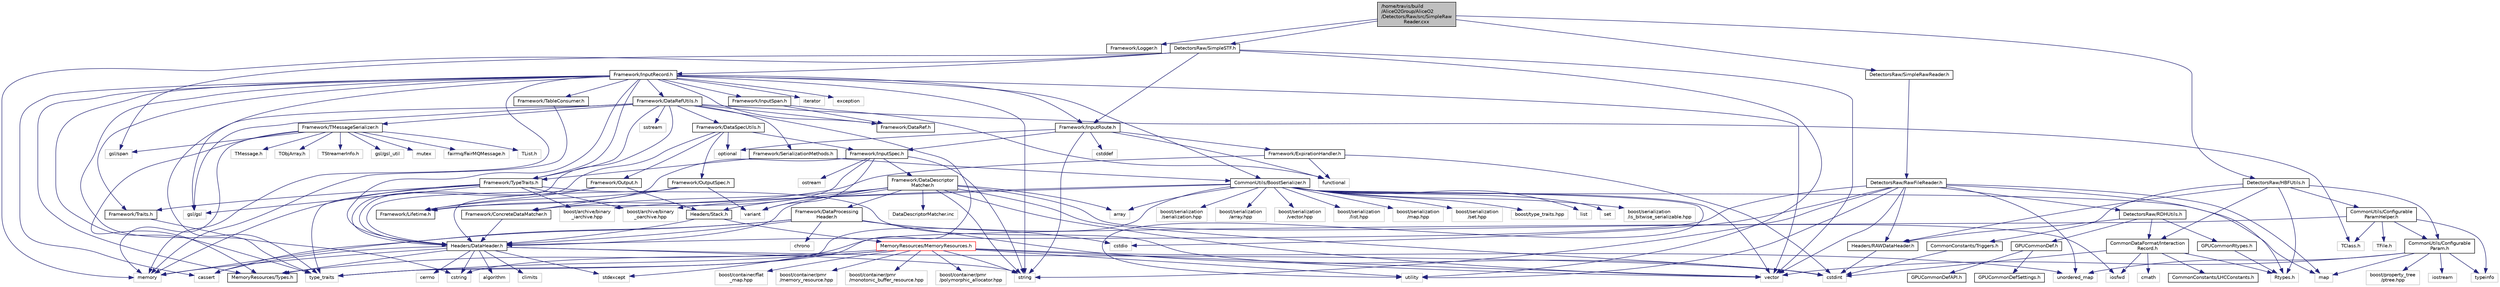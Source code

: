 digraph "/home/travis/build/AliceO2Group/AliceO2/Detectors/Raw/src/SimpleRawReader.cxx"
{
 // INTERACTIVE_SVG=YES
  bgcolor="transparent";
  edge [fontname="Helvetica",fontsize="10",labelfontname="Helvetica",labelfontsize="10"];
  node [fontname="Helvetica",fontsize="10",shape=record];
  Node0 [label="/home/travis/build\l/AliceO2Group/AliceO2\l/Detectors/Raw/src/SimpleRaw\lReader.cxx",height=0.2,width=0.4,color="black", fillcolor="grey75", style="filled", fontcolor="black"];
  Node0 -> Node1 [color="midnightblue",fontsize="10",style="solid",fontname="Helvetica"];
  Node1 [label="Framework/Logger.h",height=0.2,width=0.4,color="black",URL="$dd/da4/Logger_8h.html"];
  Node0 -> Node2 [color="midnightblue",fontsize="10",style="solid",fontname="Helvetica"];
  Node2 [label="DetectorsRaw/SimpleRawReader.h",height=0.2,width=0.4,color="black",URL="$d6/dad/SimpleRawReader_8h.html",tooltip="Definition of the simple reader for non-DPL tests. "];
  Node2 -> Node3 [color="midnightblue",fontsize="10",style="solid",fontname="Helvetica"];
  Node3 [label="DetectorsRaw/RawFileReader.h",height=0.2,width=0.4,color="black",URL="$de/da2/Raw_2include_2DetectorsRaw_2RawFileReader_8h.html"];
  Node3 -> Node4 [color="midnightblue",fontsize="10",style="solid",fontname="Helvetica"];
  Node4 [label="cstdio",height=0.2,width=0.4,color="grey75"];
  Node3 -> Node5 [color="midnightblue",fontsize="10",style="solid",fontname="Helvetica"];
  Node5 [label="unordered_map",height=0.2,width=0.4,color="grey75"];
  Node3 -> Node6 [color="midnightblue",fontsize="10",style="solid",fontname="Helvetica"];
  Node6 [label="map",height=0.2,width=0.4,color="grey75"];
  Node3 -> Node7 [color="midnightblue",fontsize="10",style="solid",fontname="Helvetica"];
  Node7 [label="vector",height=0.2,width=0.4,color="grey75"];
  Node3 -> Node8 [color="midnightblue",fontsize="10",style="solid",fontname="Helvetica"];
  Node8 [label="string",height=0.2,width=0.4,color="grey75"];
  Node3 -> Node9 [color="midnightblue",fontsize="10",style="solid",fontname="Helvetica"];
  Node9 [label="utility",height=0.2,width=0.4,color="grey75"];
  Node3 -> Node10 [color="midnightblue",fontsize="10",style="solid",fontname="Helvetica"];
  Node10 [label="Rtypes.h",height=0.2,width=0.4,color="grey75"];
  Node3 -> Node11 [color="midnightblue",fontsize="10",style="solid",fontname="Helvetica"];
  Node11 [label="Headers/RAWDataHeader.h",height=0.2,width=0.4,color="black",URL="$d4/d78/DataFormats_2Headers_2include_2Headers_2RAWDataHeader_8h.html"];
  Node11 -> Node12 [color="midnightblue",fontsize="10",style="solid",fontname="Helvetica"];
  Node12 [label="cstdint",height=0.2,width=0.4,color="grey75"];
  Node3 -> Node13 [color="midnightblue",fontsize="10",style="solid",fontname="Helvetica"];
  Node13 [label="Headers/DataHeader.h",height=0.2,width=0.4,color="black",URL="$dc/dcd/DataHeader_8h.html"];
  Node13 -> Node12 [color="midnightblue",fontsize="10",style="solid",fontname="Helvetica"];
  Node13 -> Node14 [color="midnightblue",fontsize="10",style="solid",fontname="Helvetica"];
  Node14 [label="memory",height=0.2,width=0.4,color="grey75"];
  Node13 -> Node15 [color="midnightblue",fontsize="10",style="solid",fontname="Helvetica"];
  Node15 [label="cassert",height=0.2,width=0.4,color="grey75"];
  Node13 -> Node16 [color="midnightblue",fontsize="10",style="solid",fontname="Helvetica"];
  Node16 [label="cstring",height=0.2,width=0.4,color="grey75"];
  Node13 -> Node17 [color="midnightblue",fontsize="10",style="solid",fontname="Helvetica"];
  Node17 [label="algorithm",height=0.2,width=0.4,color="grey75"];
  Node13 -> Node18 [color="midnightblue",fontsize="10",style="solid",fontname="Helvetica"];
  Node18 [label="stdexcept",height=0.2,width=0.4,color="grey75"];
  Node13 -> Node8 [color="midnightblue",fontsize="10",style="solid",fontname="Helvetica"];
  Node13 -> Node19 [color="midnightblue",fontsize="10",style="solid",fontname="Helvetica"];
  Node19 [label="climits",height=0.2,width=0.4,color="grey75"];
  Node13 -> Node20 [color="midnightblue",fontsize="10",style="solid",fontname="Helvetica"];
  Node20 [label="MemoryResources/Types.h",height=0.2,width=0.4,color="black",URL="$d7/df8/Types_8h.html"];
  Node13 -> Node21 [color="midnightblue",fontsize="10",style="solid",fontname="Helvetica"];
  Node21 [label="cerrno",height=0.2,width=0.4,color="grey75"];
  Node3 -> Node22 [color="midnightblue",fontsize="10",style="solid",fontname="Helvetica"];
  Node22 [label="DetectorsRaw/RDHUtils.h",height=0.2,width=0.4,color="black",URL="$d6/dec/Raw_2include_2DetectorsRaw_2RDHUtils_8h.html"];
  Node22 -> Node23 [color="midnightblue",fontsize="10",style="solid",fontname="Helvetica"];
  Node23 [label="GPUCommonDef.h",height=0.2,width=0.4,color="black",URL="$df/d21/GPUCommonDef_8h.html"];
  Node23 -> Node24 [color="midnightblue",fontsize="10",style="solid",fontname="Helvetica"];
  Node24 [label="GPUCommonDefSettings.h",height=0.2,width=0.4,color="black",URL="$d5/d93/GPUCommonDefSettings_8h.html"];
  Node23 -> Node25 [color="midnightblue",fontsize="10",style="solid",fontname="Helvetica"];
  Node25 [label="GPUCommonDefAPI.h",height=0.2,width=0.4,color="black",URL="$da/d5a/GPUCommonDefAPI_8h.html"];
  Node22 -> Node26 [color="midnightblue",fontsize="10",style="solid",fontname="Helvetica"];
  Node26 [label="GPUCommonRtypes.h",height=0.2,width=0.4,color="black",URL="$d2/d45/GPUCommonRtypes_8h.html"];
  Node26 -> Node10 [color="midnightblue",fontsize="10",style="solid",fontname="Helvetica"];
  Node22 -> Node27 [color="midnightblue",fontsize="10",style="solid",fontname="Helvetica"];
  Node27 [label="CommonDataFormat/Interaction\lRecord.h",height=0.2,width=0.4,color="black",URL="$d9/d80/InteractionRecord_8h.html"];
  Node27 -> Node10 [color="midnightblue",fontsize="10",style="solid",fontname="Helvetica"];
  Node27 -> Node28 [color="midnightblue",fontsize="10",style="solid",fontname="Helvetica"];
  Node28 [label="iosfwd",height=0.2,width=0.4,color="grey75"];
  Node27 -> Node29 [color="midnightblue",fontsize="10",style="solid",fontname="Helvetica"];
  Node29 [label="cmath",height=0.2,width=0.4,color="grey75"];
  Node27 -> Node12 [color="midnightblue",fontsize="10",style="solid",fontname="Helvetica"];
  Node27 -> Node30 [color="midnightblue",fontsize="10",style="solid",fontname="Helvetica"];
  Node30 [label="CommonConstants/LHCConstants.h",height=0.2,width=0.4,color="black",URL="$d4/dc6/LHCConstants_8h.html",tooltip="Header to collect LHC related constants. "];
  Node22 -> Node11 [color="midnightblue",fontsize="10",style="solid",fontname="Helvetica"];
  Node0 -> Node31 [color="midnightblue",fontsize="10",style="solid",fontname="Helvetica"];
  Node31 [label="DetectorsRaw/SimpleSTF.h",height=0.2,width=0.4,color="black",URL="$d6/d28/SimpleSTF_8h.html",tooltip="Mocked STF with InputRecord for standalone tests (improved version of Matthias&#39; structure in the test..."];
  Node31 -> Node7 [color="midnightblue",fontsize="10",style="solid",fontname="Helvetica"];
  Node31 -> Node14 [color="midnightblue",fontsize="10",style="solid",fontname="Helvetica"];
  Node31 -> Node9 [color="midnightblue",fontsize="10",style="solid",fontname="Helvetica"];
  Node31 -> Node32 [color="midnightblue",fontsize="10",style="solid",fontname="Helvetica"];
  Node32 [label="gsl/span",height=0.2,width=0.4,color="grey75"];
  Node31 -> Node33 [color="midnightblue",fontsize="10",style="solid",fontname="Helvetica"];
  Node33 [label="Framework/InputRoute.h",height=0.2,width=0.4,color="black",URL="$d5/d19/InputRoute_8h.html"];
  Node33 -> Node34 [color="midnightblue",fontsize="10",style="solid",fontname="Helvetica"];
  Node34 [label="Framework/ExpirationHandler.h",height=0.2,width=0.4,color="black",URL="$d2/dd9/ExpirationHandler_8h.html"];
  Node34 -> Node35 [color="midnightblue",fontsize="10",style="solid",fontname="Helvetica"];
  Node35 [label="Framework/Lifetime.h",height=0.2,width=0.4,color="black",URL="$dc/dca/Lifetime_8h.html"];
  Node34 -> Node12 [color="midnightblue",fontsize="10",style="solid",fontname="Helvetica"];
  Node34 -> Node36 [color="midnightblue",fontsize="10",style="solid",fontname="Helvetica"];
  Node36 [label="functional",height=0.2,width=0.4,color="grey75"];
  Node33 -> Node37 [color="midnightblue",fontsize="10",style="solid",fontname="Helvetica"];
  Node37 [label="Framework/InputSpec.h",height=0.2,width=0.4,color="black",URL="$d5/d3f/InputSpec_8h.html"];
  Node37 -> Node35 [color="midnightblue",fontsize="10",style="solid",fontname="Helvetica"];
  Node37 -> Node38 [color="midnightblue",fontsize="10",style="solid",fontname="Helvetica"];
  Node38 [label="Framework/ConcreteDataMatcher.h",height=0.2,width=0.4,color="black",URL="$d0/d1b/ConcreteDataMatcher_8h.html"];
  Node38 -> Node13 [color="midnightblue",fontsize="10",style="solid",fontname="Helvetica"];
  Node37 -> Node39 [color="midnightblue",fontsize="10",style="solid",fontname="Helvetica"];
  Node39 [label="Framework/DataDescriptor\lMatcher.h",height=0.2,width=0.4,color="black",URL="$d3/da3/DataDescriptorMatcher_8h.html"];
  Node39 -> Node38 [color="midnightblue",fontsize="10",style="solid",fontname="Helvetica"];
  Node39 -> Node40 [color="midnightblue",fontsize="10",style="solid",fontname="Helvetica"];
  Node40 [label="Framework/DataProcessing\lHeader.h",height=0.2,width=0.4,color="black",URL="$d6/dc9/DataProcessingHeader_8h.html"];
  Node40 -> Node13 [color="midnightblue",fontsize="10",style="solid",fontname="Helvetica"];
  Node40 -> Node12 [color="midnightblue",fontsize="10",style="solid",fontname="Helvetica"];
  Node40 -> Node4 [color="midnightblue",fontsize="10",style="solid",fontname="Helvetica"];
  Node40 -> Node14 [color="midnightblue",fontsize="10",style="solid",fontname="Helvetica"];
  Node40 -> Node15 [color="midnightblue",fontsize="10",style="solid",fontname="Helvetica"];
  Node40 -> Node41 [color="midnightblue",fontsize="10",style="solid",fontname="Helvetica"];
  Node41 [label="chrono",height=0.2,width=0.4,color="grey75"];
  Node39 -> Node13 [color="midnightblue",fontsize="10",style="solid",fontname="Helvetica"];
  Node39 -> Node42 [color="midnightblue",fontsize="10",style="solid",fontname="Helvetica"];
  Node42 [label="Headers/Stack.h",height=0.2,width=0.4,color="black",URL="$d4/d00/Headers_2include_2Headers_2Stack_8h.html"];
  Node42 -> Node43 [color="midnightblue",fontsize="10",style="solid",fontname="Helvetica"];
  Node43 [label="MemoryResources/MemoryResources.h",height=0.2,width=0.4,color="red",URL="$dc/d03/MemoryResources_8h.html"];
  Node43 -> Node44 [color="midnightblue",fontsize="10",style="solid",fontname="Helvetica"];
  Node44 [label="boost/container/flat\l_map.hpp",height=0.2,width=0.4,color="grey75"];
  Node43 -> Node45 [color="midnightblue",fontsize="10",style="solid",fontname="Helvetica"];
  Node45 [label="boost/container/pmr\l/memory_resource.hpp",height=0.2,width=0.4,color="grey75"];
  Node43 -> Node46 [color="midnightblue",fontsize="10",style="solid",fontname="Helvetica"];
  Node46 [label="boost/container/pmr\l/monotonic_buffer_resource.hpp",height=0.2,width=0.4,color="grey75"];
  Node43 -> Node47 [color="midnightblue",fontsize="10",style="solid",fontname="Helvetica"];
  Node47 [label="boost/container/pmr\l/polymorphic_allocator.hpp",height=0.2,width=0.4,color="grey75"];
  Node43 -> Node16 [color="midnightblue",fontsize="10",style="solid",fontname="Helvetica"];
  Node43 -> Node8 [color="midnightblue",fontsize="10",style="solid",fontname="Helvetica"];
  Node43 -> Node48 [color="midnightblue",fontsize="10",style="solid",fontname="Helvetica"];
  Node48 [label="type_traits",height=0.2,width=0.4,color="grey75"];
  Node43 -> Node9 [color="midnightblue",fontsize="10",style="solid",fontname="Helvetica"];
  Node43 -> Node7 [color="midnightblue",fontsize="10",style="solid",fontname="Helvetica"];
  Node43 -> Node5 [color="midnightblue",fontsize="10",style="solid",fontname="Helvetica"];
  Node43 -> Node20 [color="midnightblue",fontsize="10",style="solid",fontname="Helvetica"];
  Node42 -> Node13 [color="midnightblue",fontsize="10",style="solid",fontname="Helvetica"];
  Node39 -> Node53 [color="midnightblue",fontsize="10",style="solid",fontname="Helvetica"];
  Node53 [label="array",height=0.2,width=0.4,color="grey75"];
  Node39 -> Node12 [color="midnightblue",fontsize="10",style="solid",fontname="Helvetica"];
  Node39 -> Node28 [color="midnightblue",fontsize="10",style="solid",fontname="Helvetica"];
  Node39 -> Node8 [color="midnightblue",fontsize="10",style="solid",fontname="Helvetica"];
  Node39 -> Node54 [color="midnightblue",fontsize="10",style="solid",fontname="Helvetica"];
  Node54 [label="variant",height=0.2,width=0.4,color="grey75"];
  Node39 -> Node7 [color="midnightblue",fontsize="10",style="solid",fontname="Helvetica"];
  Node39 -> Node55 [color="midnightblue",fontsize="10",style="solid",fontname="Helvetica"];
  Node55 [label="DataDescriptorMatcher.inc",height=0.2,width=0.4,color="grey75"];
  Node37 -> Node8 [color="midnightblue",fontsize="10",style="solid",fontname="Helvetica"];
  Node37 -> Node56 [color="midnightblue",fontsize="10",style="solid",fontname="Helvetica"];
  Node56 [label="ostream",height=0.2,width=0.4,color="grey75"];
  Node37 -> Node54 [color="midnightblue",fontsize="10",style="solid",fontname="Helvetica"];
  Node33 -> Node57 [color="midnightblue",fontsize="10",style="solid",fontname="Helvetica"];
  Node57 [label="cstddef",height=0.2,width=0.4,color="grey75"];
  Node33 -> Node8 [color="midnightblue",fontsize="10",style="solid",fontname="Helvetica"];
  Node33 -> Node36 [color="midnightblue",fontsize="10",style="solid",fontname="Helvetica"];
  Node33 -> Node58 [color="midnightblue",fontsize="10",style="solid",fontname="Helvetica"];
  Node58 [label="optional",height=0.2,width=0.4,color="grey75"];
  Node31 -> Node59 [color="midnightblue",fontsize="10",style="solid",fontname="Helvetica"];
  Node59 [label="Framework/InputRecord.h",height=0.2,width=0.4,color="black",URL="$d6/d5c/InputRecord_8h.html"];
  Node59 -> Node60 [color="midnightblue",fontsize="10",style="solid",fontname="Helvetica"];
  Node60 [label="Framework/DataRef.h",height=0.2,width=0.4,color="black",URL="$d5/dfb/DataRef_8h.html"];
  Node59 -> Node61 [color="midnightblue",fontsize="10",style="solid",fontname="Helvetica"];
  Node61 [label="Framework/DataRefUtils.h",height=0.2,width=0.4,color="black",URL="$d5/db8/DataRefUtils_8h.html"];
  Node61 -> Node60 [color="midnightblue",fontsize="10",style="solid",fontname="Helvetica"];
  Node61 -> Node62 [color="midnightblue",fontsize="10",style="solid",fontname="Helvetica"];
  Node62 [label="Framework/TMessageSerializer.h",height=0.2,width=0.4,color="black",URL="$d8/d3c/TMessageSerializer_8h.html"];
  Node62 -> Node63 [color="midnightblue",fontsize="10",style="solid",fontname="Helvetica"];
  Node63 [label="fairmq/FairMQMessage.h",height=0.2,width=0.4,color="grey75"];
  Node62 -> Node64 [color="midnightblue",fontsize="10",style="solid",fontname="Helvetica"];
  Node64 [label="TList.h",height=0.2,width=0.4,color="grey75"];
  Node62 -> Node65 [color="midnightblue",fontsize="10",style="solid",fontname="Helvetica"];
  Node65 [label="TMessage.h",height=0.2,width=0.4,color="grey75"];
  Node62 -> Node66 [color="midnightblue",fontsize="10",style="solid",fontname="Helvetica"];
  Node66 [label="TObjArray.h",height=0.2,width=0.4,color="grey75"];
  Node62 -> Node67 [color="midnightblue",fontsize="10",style="solid",fontname="Helvetica"];
  Node67 [label="TStreamerInfo.h",height=0.2,width=0.4,color="grey75"];
  Node62 -> Node68 [color="midnightblue",fontsize="10",style="solid",fontname="Helvetica"];
  Node68 [label="gsl/gsl_util",height=0.2,width=0.4,color="grey75"];
  Node62 -> Node32 [color="midnightblue",fontsize="10",style="solid",fontname="Helvetica"];
  Node62 -> Node14 [color="midnightblue",fontsize="10",style="solid",fontname="Helvetica"];
  Node62 -> Node69 [color="midnightblue",fontsize="10",style="solid",fontname="Helvetica"];
  Node69 [label="mutex",height=0.2,width=0.4,color="grey75"];
  Node62 -> Node20 [color="midnightblue",fontsize="10",style="solid",fontname="Helvetica"];
  Node61 -> Node70 [color="midnightblue",fontsize="10",style="solid",fontname="Helvetica"];
  Node70 [label="Framework/SerializationMethods.h",height=0.2,width=0.4,color="black",URL="$d1/d53/SerializationMethods_8h.html",tooltip="Type wrappers for enfording a specific serialization method. "];
  Node70 -> Node71 [color="midnightblue",fontsize="10",style="solid",fontname="Helvetica"];
  Node71 [label="Framework/TypeTraits.h",height=0.2,width=0.4,color="black",URL="$d0/d95/TypeTraits_8h.html"];
  Node71 -> Node48 [color="midnightblue",fontsize="10",style="solid",fontname="Helvetica"];
  Node71 -> Node7 [color="midnightblue",fontsize="10",style="solid",fontname="Helvetica"];
  Node71 -> Node14 [color="midnightblue",fontsize="10",style="solid",fontname="Helvetica"];
  Node71 -> Node72 [color="midnightblue",fontsize="10",style="solid",fontname="Helvetica"];
  Node72 [label="Framework/Traits.h",height=0.2,width=0.4,color="black",URL="$db/d31/Traits_8h.html"];
  Node72 -> Node48 [color="midnightblue",fontsize="10",style="solid",fontname="Helvetica"];
  Node71 -> Node73 [color="midnightblue",fontsize="10",style="solid",fontname="Helvetica"];
  Node73 [label="boost/archive/binary\l_iarchive.hpp",height=0.2,width=0.4,color="grey75"];
  Node71 -> Node74 [color="midnightblue",fontsize="10",style="solid",fontname="Helvetica"];
  Node74 [label="boost/archive/binary\l_oarchive.hpp",height=0.2,width=0.4,color="grey75"];
  Node71 -> Node75 [color="midnightblue",fontsize="10",style="solid",fontname="Helvetica"];
  Node75 [label="gsl/gsl",height=0.2,width=0.4,color="grey75"];
  Node70 -> Node76 [color="midnightblue",fontsize="10",style="solid",fontname="Helvetica"];
  Node76 [label="CommonUtils/BoostSerializer.h",height=0.2,width=0.4,color="black",URL="$d7/d91/BoostSerializer_8h.html",tooltip="Templatised boost serializer/deserializer for containers and base types. "];
  Node76 -> Node9 [color="midnightblue",fontsize="10",style="solid",fontname="Helvetica"];
  Node76 -> Node48 [color="midnightblue",fontsize="10",style="solid",fontname="Helvetica"];
  Node76 -> Node53 [color="midnightblue",fontsize="10",style="solid",fontname="Helvetica"];
  Node76 -> Node7 [color="midnightblue",fontsize="10",style="solid",fontname="Helvetica"];
  Node76 -> Node77 [color="midnightblue",fontsize="10",style="solid",fontname="Helvetica"];
  Node77 [label="list",height=0.2,width=0.4,color="grey75"];
  Node76 -> Node6 [color="midnightblue",fontsize="10",style="solid",fontname="Helvetica"];
  Node76 -> Node78 [color="midnightblue",fontsize="10",style="solid",fontname="Helvetica"];
  Node78 [label="set",height=0.2,width=0.4,color="grey75"];
  Node76 -> Node73 [color="midnightblue",fontsize="10",style="solid",fontname="Helvetica"];
  Node76 -> Node74 [color="midnightblue",fontsize="10",style="solid",fontname="Helvetica"];
  Node76 -> Node79 [color="midnightblue",fontsize="10",style="solid",fontname="Helvetica"];
  Node79 [label="boost/serialization\l/is_bitwise_serializable.hpp",height=0.2,width=0.4,color="grey75"];
  Node76 -> Node80 [color="midnightblue",fontsize="10",style="solid",fontname="Helvetica"];
  Node80 [label="boost/serialization\l/serialization.hpp",height=0.2,width=0.4,color="grey75"];
  Node76 -> Node81 [color="midnightblue",fontsize="10",style="solid",fontname="Helvetica"];
  Node81 [label="boost/serialization\l/array.hpp",height=0.2,width=0.4,color="grey75"];
  Node76 -> Node82 [color="midnightblue",fontsize="10",style="solid",fontname="Helvetica"];
  Node82 [label="boost/serialization\l/vector.hpp",height=0.2,width=0.4,color="grey75"];
  Node76 -> Node83 [color="midnightblue",fontsize="10",style="solid",fontname="Helvetica"];
  Node83 [label="boost/serialization\l/list.hpp",height=0.2,width=0.4,color="grey75"];
  Node76 -> Node84 [color="midnightblue",fontsize="10",style="solid",fontname="Helvetica"];
  Node84 [label="boost/serialization\l/map.hpp",height=0.2,width=0.4,color="grey75"];
  Node76 -> Node85 [color="midnightblue",fontsize="10",style="solid",fontname="Helvetica"];
  Node85 [label="boost/serialization\l/set.hpp",height=0.2,width=0.4,color="grey75"];
  Node76 -> Node86 [color="midnightblue",fontsize="10",style="solid",fontname="Helvetica"];
  Node86 [label="boost/type_traits.hpp",height=0.2,width=0.4,color="grey75"];
  Node61 -> Node87 [color="midnightblue",fontsize="10",style="solid",fontname="Helvetica"];
  Node87 [label="Framework/DataSpecUtils.h",height=0.2,width=0.4,color="black",URL="$d6/d68/DataSpecUtils_8h.html"];
  Node87 -> Node88 [color="midnightblue",fontsize="10",style="solid",fontname="Helvetica"];
  Node88 [label="Framework/OutputSpec.h",height=0.2,width=0.4,color="black",URL="$db/d2d/OutputSpec_8h.html"];
  Node88 -> Node13 [color="midnightblue",fontsize="10",style="solid",fontname="Helvetica"];
  Node88 -> Node35 [color="midnightblue",fontsize="10",style="solid",fontname="Helvetica"];
  Node88 -> Node38 [color="midnightblue",fontsize="10",style="solid",fontname="Helvetica"];
  Node88 -> Node54 [color="midnightblue",fontsize="10",style="solid",fontname="Helvetica"];
  Node87 -> Node37 [color="midnightblue",fontsize="10",style="solid",fontname="Helvetica"];
  Node87 -> Node13 [color="midnightblue",fontsize="10",style="solid",fontname="Helvetica"];
  Node87 -> Node89 [color="midnightblue",fontsize="10",style="solid",fontname="Helvetica"];
  Node89 [label="Framework/Output.h",height=0.2,width=0.4,color="black",URL="$d3/ddf/Output_8h.html"];
  Node89 -> Node13 [color="midnightblue",fontsize="10",style="solid",fontname="Helvetica"];
  Node89 -> Node35 [color="midnightblue",fontsize="10",style="solid",fontname="Helvetica"];
  Node89 -> Node42 [color="midnightblue",fontsize="10",style="solid",fontname="Helvetica"];
  Node87 -> Node58 [color="midnightblue",fontsize="10",style="solid",fontname="Helvetica"];
  Node61 -> Node71 [color="midnightblue",fontsize="10",style="solid",fontname="Helvetica"];
  Node61 -> Node13 [color="midnightblue",fontsize="10",style="solid",fontname="Helvetica"];
  Node61 -> Node90 [color="midnightblue",fontsize="10",style="solid",fontname="Helvetica"];
  Node90 [label="TClass.h",height=0.2,width=0.4,color="grey75"];
  Node61 -> Node75 [color="midnightblue",fontsize="10",style="solid",fontname="Helvetica"];
  Node61 -> Node18 [color="midnightblue",fontsize="10",style="solid",fontname="Helvetica"];
  Node61 -> Node91 [color="midnightblue",fontsize="10",style="solid",fontname="Helvetica"];
  Node91 [label="sstream",height=0.2,width=0.4,color="grey75"];
  Node61 -> Node48 [color="midnightblue",fontsize="10",style="solid",fontname="Helvetica"];
  Node59 -> Node33 [color="midnightblue",fontsize="10",style="solid",fontname="Helvetica"];
  Node59 -> Node71 [color="midnightblue",fontsize="10",style="solid",fontname="Helvetica"];
  Node59 -> Node92 [color="midnightblue",fontsize="10",style="solid",fontname="Helvetica"];
  Node92 [label="Framework/InputSpan.h",height=0.2,width=0.4,color="black",URL="$da/d0f/InputSpan_8h.html"];
  Node92 -> Node60 [color="midnightblue",fontsize="10",style="solid",fontname="Helvetica"];
  Node92 -> Node36 [color="midnightblue",fontsize="10",style="solid",fontname="Helvetica"];
  Node59 -> Node93 [color="midnightblue",fontsize="10",style="solid",fontname="Helvetica"];
  Node93 [label="Framework/TableConsumer.h",height=0.2,width=0.4,color="black",URL="$dc/d03/TableConsumer_8h.html"];
  Node93 -> Node14 [color="midnightblue",fontsize="10",style="solid",fontname="Helvetica"];
  Node59 -> Node72 [color="midnightblue",fontsize="10",style="solid",fontname="Helvetica"];
  Node59 -> Node20 [color="midnightblue",fontsize="10",style="solid",fontname="Helvetica"];
  Node59 -> Node13 [color="midnightblue",fontsize="10",style="solid",fontname="Helvetica"];
  Node59 -> Node76 [color="midnightblue",fontsize="10",style="solid",fontname="Helvetica"];
  Node59 -> Node75 [color="midnightblue",fontsize="10",style="solid",fontname="Helvetica"];
  Node59 -> Node94 [color="midnightblue",fontsize="10",style="solid",fontname="Helvetica"];
  Node94 [label="iterator",height=0.2,width=0.4,color="grey75"];
  Node59 -> Node8 [color="midnightblue",fontsize="10",style="solid",fontname="Helvetica"];
  Node59 -> Node7 [color="midnightblue",fontsize="10",style="solid",fontname="Helvetica"];
  Node59 -> Node16 [color="midnightblue",fontsize="10",style="solid",fontname="Helvetica"];
  Node59 -> Node15 [color="midnightblue",fontsize="10",style="solid",fontname="Helvetica"];
  Node59 -> Node95 [color="midnightblue",fontsize="10",style="solid",fontname="Helvetica"];
  Node95 [label="exception",height=0.2,width=0.4,color="grey75"];
  Node59 -> Node14 [color="midnightblue",fontsize="10",style="solid",fontname="Helvetica"];
  Node59 -> Node48 [color="midnightblue",fontsize="10",style="solid",fontname="Helvetica"];
  Node0 -> Node96 [color="midnightblue",fontsize="10",style="solid",fontname="Helvetica"];
  Node96 [label="DetectorsRaw/HBFUtils.h",height=0.2,width=0.4,color="black",URL="$d1/dec/HBFUtils_8h.html"];
  Node96 -> Node10 [color="midnightblue",fontsize="10",style="solid",fontname="Helvetica"];
  Node96 -> Node97 [color="midnightblue",fontsize="10",style="solid",fontname="Helvetica"];
  Node97 [label="CommonUtils/Configurable\lParam.h",height=0.2,width=0.4,color="black",URL="$db/d2c/ConfigurableParam_8h.html"];
  Node97 -> Node7 [color="midnightblue",fontsize="10",style="solid",fontname="Helvetica"];
  Node97 -> Node6 [color="midnightblue",fontsize="10",style="solid",fontname="Helvetica"];
  Node97 -> Node5 [color="midnightblue",fontsize="10",style="solid",fontname="Helvetica"];
  Node97 -> Node98 [color="midnightblue",fontsize="10",style="solid",fontname="Helvetica"];
  Node98 [label="boost/property_tree\l/ptree.hpp",height=0.2,width=0.4,color="grey75"];
  Node97 -> Node99 [color="midnightblue",fontsize="10",style="solid",fontname="Helvetica"];
  Node99 [label="typeinfo",height=0.2,width=0.4,color="grey75"];
  Node97 -> Node100 [color="midnightblue",fontsize="10",style="solid",fontname="Helvetica"];
  Node100 [label="iostream",height=0.2,width=0.4,color="grey75"];
  Node96 -> Node101 [color="midnightblue",fontsize="10",style="solid",fontname="Helvetica"];
  Node101 [label="CommonUtils/Configurable\lParamHelper.h",height=0.2,width=0.4,color="black",URL="$da/d6b/ConfigurableParamHelper_8h.html"];
  Node101 -> Node97 [color="midnightblue",fontsize="10",style="solid",fontname="Helvetica"];
  Node101 -> Node90 [color="midnightblue",fontsize="10",style="solid",fontname="Helvetica"];
  Node101 -> Node48 [color="midnightblue",fontsize="10",style="solid",fontname="Helvetica"];
  Node101 -> Node99 [color="midnightblue",fontsize="10",style="solid",fontname="Helvetica"];
  Node101 -> Node102 [color="midnightblue",fontsize="10",style="solid",fontname="Helvetica"];
  Node102 [label="TFile.h",height=0.2,width=0.4,color="grey75"];
  Node96 -> Node27 [color="midnightblue",fontsize="10",style="solid",fontname="Helvetica"];
  Node96 -> Node11 [color="midnightblue",fontsize="10",style="solid",fontname="Helvetica"];
  Node96 -> Node103 [color="midnightblue",fontsize="10",style="solid",fontname="Helvetica"];
  Node103 [label="CommonConstants/Triggers.h",height=0.2,width=0.4,color="black",URL="$de/da4/Triggers_8h.html",tooltip="Definition of the 32 Central Trigger System (CTS) Trigger Types defined in https://twiki.cern.ch/twiki/pub/ALICE/NoteForFEDevelopers/CTS_CRU_FE_interface.pdf. "];
  Node103 -> Node12 [color="midnightblue",fontsize="10",style="solid",fontname="Helvetica"];
}
